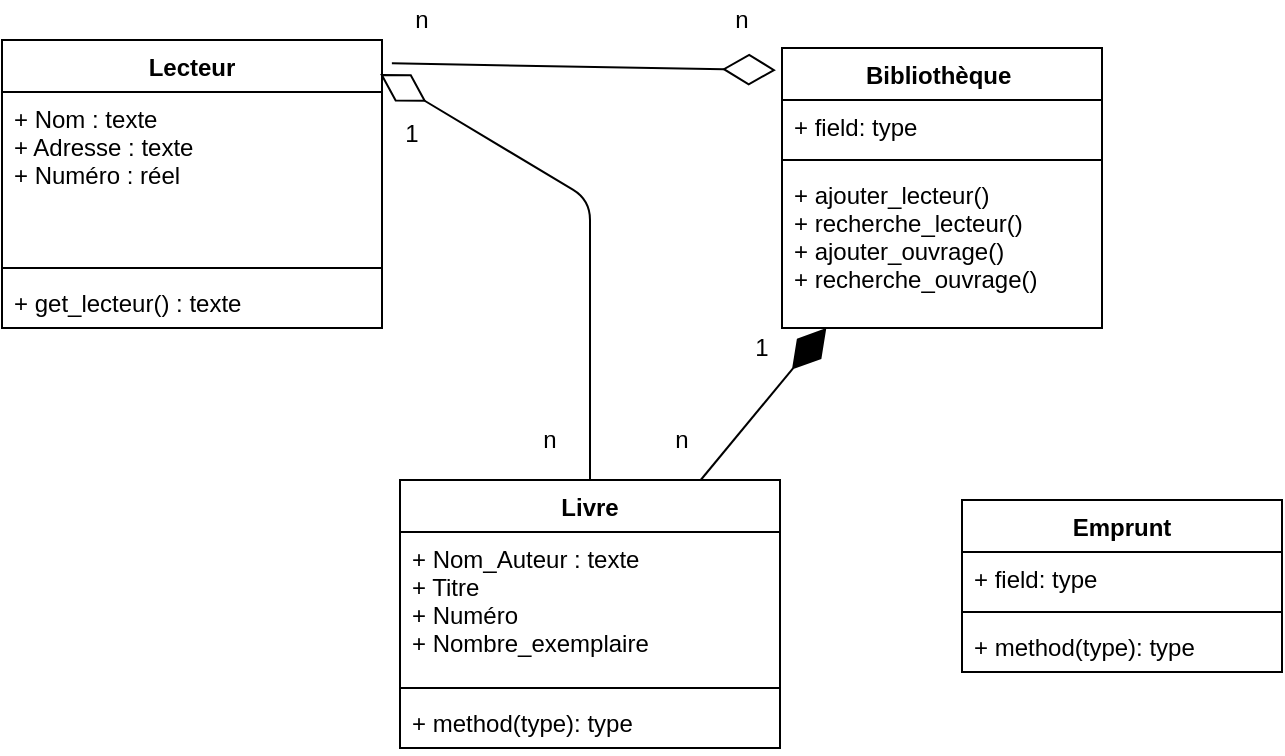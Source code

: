 <mxfile version="15.2.9" type="device"><diagram id="En2KDGijzoDYf1xBl8BL" name="Page-1"><mxGraphModel dx="863" dy="507" grid="1" gridSize="10" guides="1" tooltips="1" connect="1" arrows="1" fold="1" page="1" pageScale="1" pageWidth="827" pageHeight="1169" math="0" shadow="0"><root><mxCell id="0"/><mxCell id="1" parent="0"/><mxCell id="ODUh-m-OfDCKKLGtaHsq-7" value="Lecteur" style="swimlane;fontStyle=1;align=center;verticalAlign=top;childLayout=stackLayout;horizontal=1;startSize=26;horizontalStack=0;resizeParent=1;resizeParentMax=0;resizeLast=0;collapsible=1;marginBottom=0;" vertex="1" parent="1"><mxGeometry x="120" y="110" width="190" height="144" as="geometry"><mxRectangle x="350" y="240" width="80" height="26" as="alternateBounds"/></mxGeometry></mxCell><mxCell id="ODUh-m-OfDCKKLGtaHsq-8" value="+ Nom : texte&#10;+ Adresse : texte&#10;+ Numéro : réel" style="text;strokeColor=none;fillColor=none;align=left;verticalAlign=top;spacingLeft=4;spacingRight=4;overflow=hidden;rotatable=0;points=[[0,0.5],[1,0.5]];portConstraint=eastwest;" vertex="1" parent="ODUh-m-OfDCKKLGtaHsq-7"><mxGeometry y="26" width="190" height="84" as="geometry"/></mxCell><mxCell id="ODUh-m-OfDCKKLGtaHsq-9" value="" style="line;strokeWidth=1;fillColor=none;align=left;verticalAlign=middle;spacingTop=-1;spacingLeft=3;spacingRight=3;rotatable=0;labelPosition=right;points=[];portConstraint=eastwest;" vertex="1" parent="ODUh-m-OfDCKKLGtaHsq-7"><mxGeometry y="110" width="190" height="8" as="geometry"/></mxCell><mxCell id="ODUh-m-OfDCKKLGtaHsq-10" value="+ get_lecteur() : texte" style="text;strokeColor=none;fillColor=none;align=left;verticalAlign=top;spacingLeft=4;spacingRight=4;overflow=hidden;rotatable=0;points=[[0,0.5],[1,0.5]];portConstraint=eastwest;" vertex="1" parent="ODUh-m-OfDCKKLGtaHsq-7"><mxGeometry y="118" width="190" height="26" as="geometry"/></mxCell><mxCell id="ODUh-m-OfDCKKLGtaHsq-11" value="Livre" style="swimlane;fontStyle=1;align=center;verticalAlign=top;childLayout=stackLayout;horizontal=1;startSize=26;horizontalStack=0;resizeParent=1;resizeParentMax=0;resizeLast=0;collapsible=1;marginBottom=0;" vertex="1" parent="1"><mxGeometry x="319" y="330" width="190" height="134" as="geometry"/></mxCell><mxCell id="ODUh-m-OfDCKKLGtaHsq-12" value="+ Nom_Auteur : texte&#10;+ Titre&#10;+ Numéro&#10;+ Nombre_exemplaire&#10;" style="text;strokeColor=none;fillColor=none;align=left;verticalAlign=top;spacingLeft=4;spacingRight=4;overflow=hidden;rotatable=0;points=[[0,0.5],[1,0.5]];portConstraint=eastwest;" vertex="1" parent="ODUh-m-OfDCKKLGtaHsq-11"><mxGeometry y="26" width="190" height="74" as="geometry"/></mxCell><mxCell id="ODUh-m-OfDCKKLGtaHsq-13" value="" style="line;strokeWidth=1;fillColor=none;align=left;verticalAlign=middle;spacingTop=-1;spacingLeft=3;spacingRight=3;rotatable=0;labelPosition=right;points=[];portConstraint=eastwest;" vertex="1" parent="ODUh-m-OfDCKKLGtaHsq-11"><mxGeometry y="100" width="190" height="8" as="geometry"/></mxCell><mxCell id="ODUh-m-OfDCKKLGtaHsq-14" value="+ method(type): type" style="text;strokeColor=none;fillColor=none;align=left;verticalAlign=top;spacingLeft=4;spacingRight=4;overflow=hidden;rotatable=0;points=[[0,0.5],[1,0.5]];portConstraint=eastwest;" vertex="1" parent="ODUh-m-OfDCKKLGtaHsq-11"><mxGeometry y="108" width="190" height="26" as="geometry"/></mxCell><mxCell id="ODUh-m-OfDCKKLGtaHsq-15" value="Bibliothèque " style="swimlane;fontStyle=1;align=center;verticalAlign=top;childLayout=stackLayout;horizontal=1;startSize=26;horizontalStack=0;resizeParent=1;resizeParentMax=0;resizeLast=0;collapsible=1;marginBottom=0;" vertex="1" parent="1"><mxGeometry x="510" y="114" width="160" height="140" as="geometry"/></mxCell><mxCell id="ODUh-m-OfDCKKLGtaHsq-16" value="+ field: type" style="text;strokeColor=none;fillColor=none;align=left;verticalAlign=top;spacingLeft=4;spacingRight=4;overflow=hidden;rotatable=0;points=[[0,0.5],[1,0.5]];portConstraint=eastwest;" vertex="1" parent="ODUh-m-OfDCKKLGtaHsq-15"><mxGeometry y="26" width="160" height="26" as="geometry"/></mxCell><mxCell id="ODUh-m-OfDCKKLGtaHsq-17" value="" style="line;strokeWidth=1;fillColor=none;align=left;verticalAlign=middle;spacingTop=-1;spacingLeft=3;spacingRight=3;rotatable=0;labelPosition=right;points=[];portConstraint=eastwest;" vertex="1" parent="ODUh-m-OfDCKKLGtaHsq-15"><mxGeometry y="52" width="160" height="8" as="geometry"/></mxCell><mxCell id="ODUh-m-OfDCKKLGtaHsq-18" value="+ ajouter_lecteur()&#10;+ recherche_lecteur()&#10;+ ajouter_ouvrage()&#10;+ recherche_ouvrage()" style="text;strokeColor=none;fillColor=none;align=left;verticalAlign=top;spacingLeft=4;spacingRight=4;overflow=hidden;rotatable=0;points=[[0,0.5],[1,0.5]];portConstraint=eastwest;" vertex="1" parent="ODUh-m-OfDCKKLGtaHsq-15"><mxGeometry y="60" width="160" height="80" as="geometry"/></mxCell><mxCell id="ODUh-m-OfDCKKLGtaHsq-19" value="" style="endArrow=diamondThin;endFill=1;endSize=24;html=1;" edge="1" parent="1" source="ODUh-m-OfDCKKLGtaHsq-11" target="ODUh-m-OfDCKKLGtaHsq-15"><mxGeometry width="160" relative="1" as="geometry"><mxPoint x="440" y="300" as="sourcePoint"/><mxPoint x="600" y="300" as="targetPoint"/></mxGeometry></mxCell><mxCell id="ODUh-m-OfDCKKLGtaHsq-20" value="n" style="text;html=1;strokeColor=none;fillColor=none;align=center;verticalAlign=middle;whiteSpace=wrap;rounded=0;" vertex="1" parent="1"><mxGeometry x="440" y="300" width="40" height="20" as="geometry"/></mxCell><mxCell id="ODUh-m-OfDCKKLGtaHsq-22" value="1" style="text;html=1;strokeColor=none;fillColor=none;align=center;verticalAlign=middle;whiteSpace=wrap;rounded=0;" vertex="1" parent="1"><mxGeometry x="480" y="254" width="40" height="20" as="geometry"/></mxCell><mxCell id="ODUh-m-OfDCKKLGtaHsq-23" value="" style="endArrow=diamondThin;endFill=0;endSize=24;html=1;entryX=-0.019;entryY=0.079;entryDx=0;entryDy=0;entryPerimeter=0;exitX=1.026;exitY=0.081;exitDx=0;exitDy=0;exitPerimeter=0;" edge="1" parent="1" source="ODUh-m-OfDCKKLGtaHsq-7" target="ODUh-m-OfDCKKLGtaHsq-15"><mxGeometry width="160" relative="1" as="geometry"><mxPoint x="334" y="160" as="sourcePoint"/><mxPoint x="450" y="90" as="targetPoint"/></mxGeometry></mxCell><mxCell id="ODUh-m-OfDCKKLGtaHsq-24" value="n" style="text;html=1;strokeColor=none;fillColor=none;align=center;verticalAlign=middle;whiteSpace=wrap;rounded=0;" vertex="1" parent="1"><mxGeometry x="310" y="90" width="40" height="20" as="geometry"/></mxCell><mxCell id="ODUh-m-OfDCKKLGtaHsq-25" value="n" style="text;html=1;strokeColor=none;fillColor=none;align=center;verticalAlign=middle;whiteSpace=wrap;rounded=0;" vertex="1" parent="1"><mxGeometry x="470" y="90" width="40" height="20" as="geometry"/></mxCell><mxCell id="ODUh-m-OfDCKKLGtaHsq-27" value="" style="endArrow=diamondThin;endFill=0;endSize=24;html=1;entryX=0.995;entryY=0.118;entryDx=0;entryDy=0;entryPerimeter=0;exitX=0.5;exitY=0;exitDx=0;exitDy=0;" edge="1" parent="1" source="ODUh-m-OfDCKKLGtaHsq-11" target="ODUh-m-OfDCKKLGtaHsq-7"><mxGeometry width="160" relative="1" as="geometry"><mxPoint x="30.0" y="370.004" as="sourcePoint"/><mxPoint x="222.02" y="373.4" as="targetPoint"/><Array as="points"><mxPoint x="414" y="190"/></Array></mxGeometry></mxCell><mxCell id="ODUh-m-OfDCKKLGtaHsq-28" value="1" style="text;html=1;strokeColor=none;fillColor=none;align=center;verticalAlign=middle;whiteSpace=wrap;rounded=0;" vertex="1" parent="1"><mxGeometry x="300" y="130" width="50" height="54" as="geometry"/></mxCell><mxCell id="ODUh-m-OfDCKKLGtaHsq-29" value="n" style="text;html=1;strokeColor=none;fillColor=none;align=center;verticalAlign=middle;whiteSpace=wrap;rounded=0;" vertex="1" parent="1"><mxGeometry x="374" y="300" width="40" height="20" as="geometry"/></mxCell><mxCell id="ODUh-m-OfDCKKLGtaHsq-30" value="Emprunt" style="swimlane;fontStyle=1;align=center;verticalAlign=top;childLayout=stackLayout;horizontal=1;startSize=26;horizontalStack=0;resizeParent=1;resizeParentMax=0;resizeLast=0;collapsible=1;marginBottom=0;" vertex="1" parent="1"><mxGeometry x="600" y="340" width="160" height="86" as="geometry"/></mxCell><mxCell id="ODUh-m-OfDCKKLGtaHsq-31" value="+ field: type" style="text;strokeColor=none;fillColor=none;align=left;verticalAlign=top;spacingLeft=4;spacingRight=4;overflow=hidden;rotatable=0;points=[[0,0.5],[1,0.5]];portConstraint=eastwest;" vertex="1" parent="ODUh-m-OfDCKKLGtaHsq-30"><mxGeometry y="26" width="160" height="26" as="geometry"/></mxCell><mxCell id="ODUh-m-OfDCKKLGtaHsq-32" value="" style="line;strokeWidth=1;fillColor=none;align=left;verticalAlign=middle;spacingTop=-1;spacingLeft=3;spacingRight=3;rotatable=0;labelPosition=right;points=[];portConstraint=eastwest;" vertex="1" parent="ODUh-m-OfDCKKLGtaHsq-30"><mxGeometry y="52" width="160" height="8" as="geometry"/></mxCell><mxCell id="ODUh-m-OfDCKKLGtaHsq-33" value="+ method(type): type" style="text;strokeColor=none;fillColor=none;align=left;verticalAlign=top;spacingLeft=4;spacingRight=4;overflow=hidden;rotatable=0;points=[[0,0.5],[1,0.5]];portConstraint=eastwest;" vertex="1" parent="ODUh-m-OfDCKKLGtaHsq-30"><mxGeometry y="60" width="160" height="26" as="geometry"/></mxCell></root></mxGraphModel></diagram></mxfile>